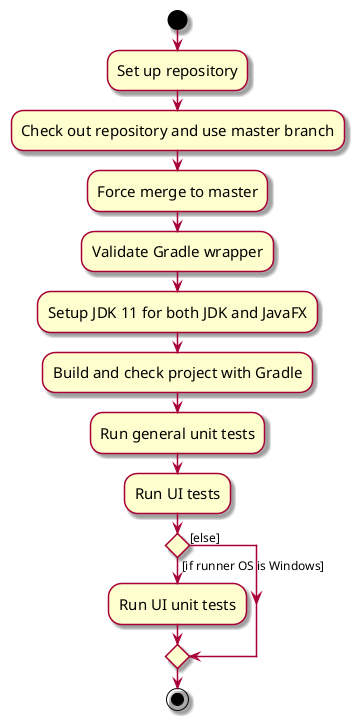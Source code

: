 @startuml
skin rose
skinparam ActivityFontSize 15
skinparam ArrowFontSize 12

start
:Set up repository;
:Check out repository and use master branch;
:Force merge to master;
:Validate Gradle wrapper;
:Setup JDK 11 for both JDK and JavaFX;
:Build and check project with Gradle;
:Run general unit tests;
:Run UI tests;
if () then ([else])
else ([if runner OS is Windows])
  :Run UI unit tests;
endif

stop

@enduml
